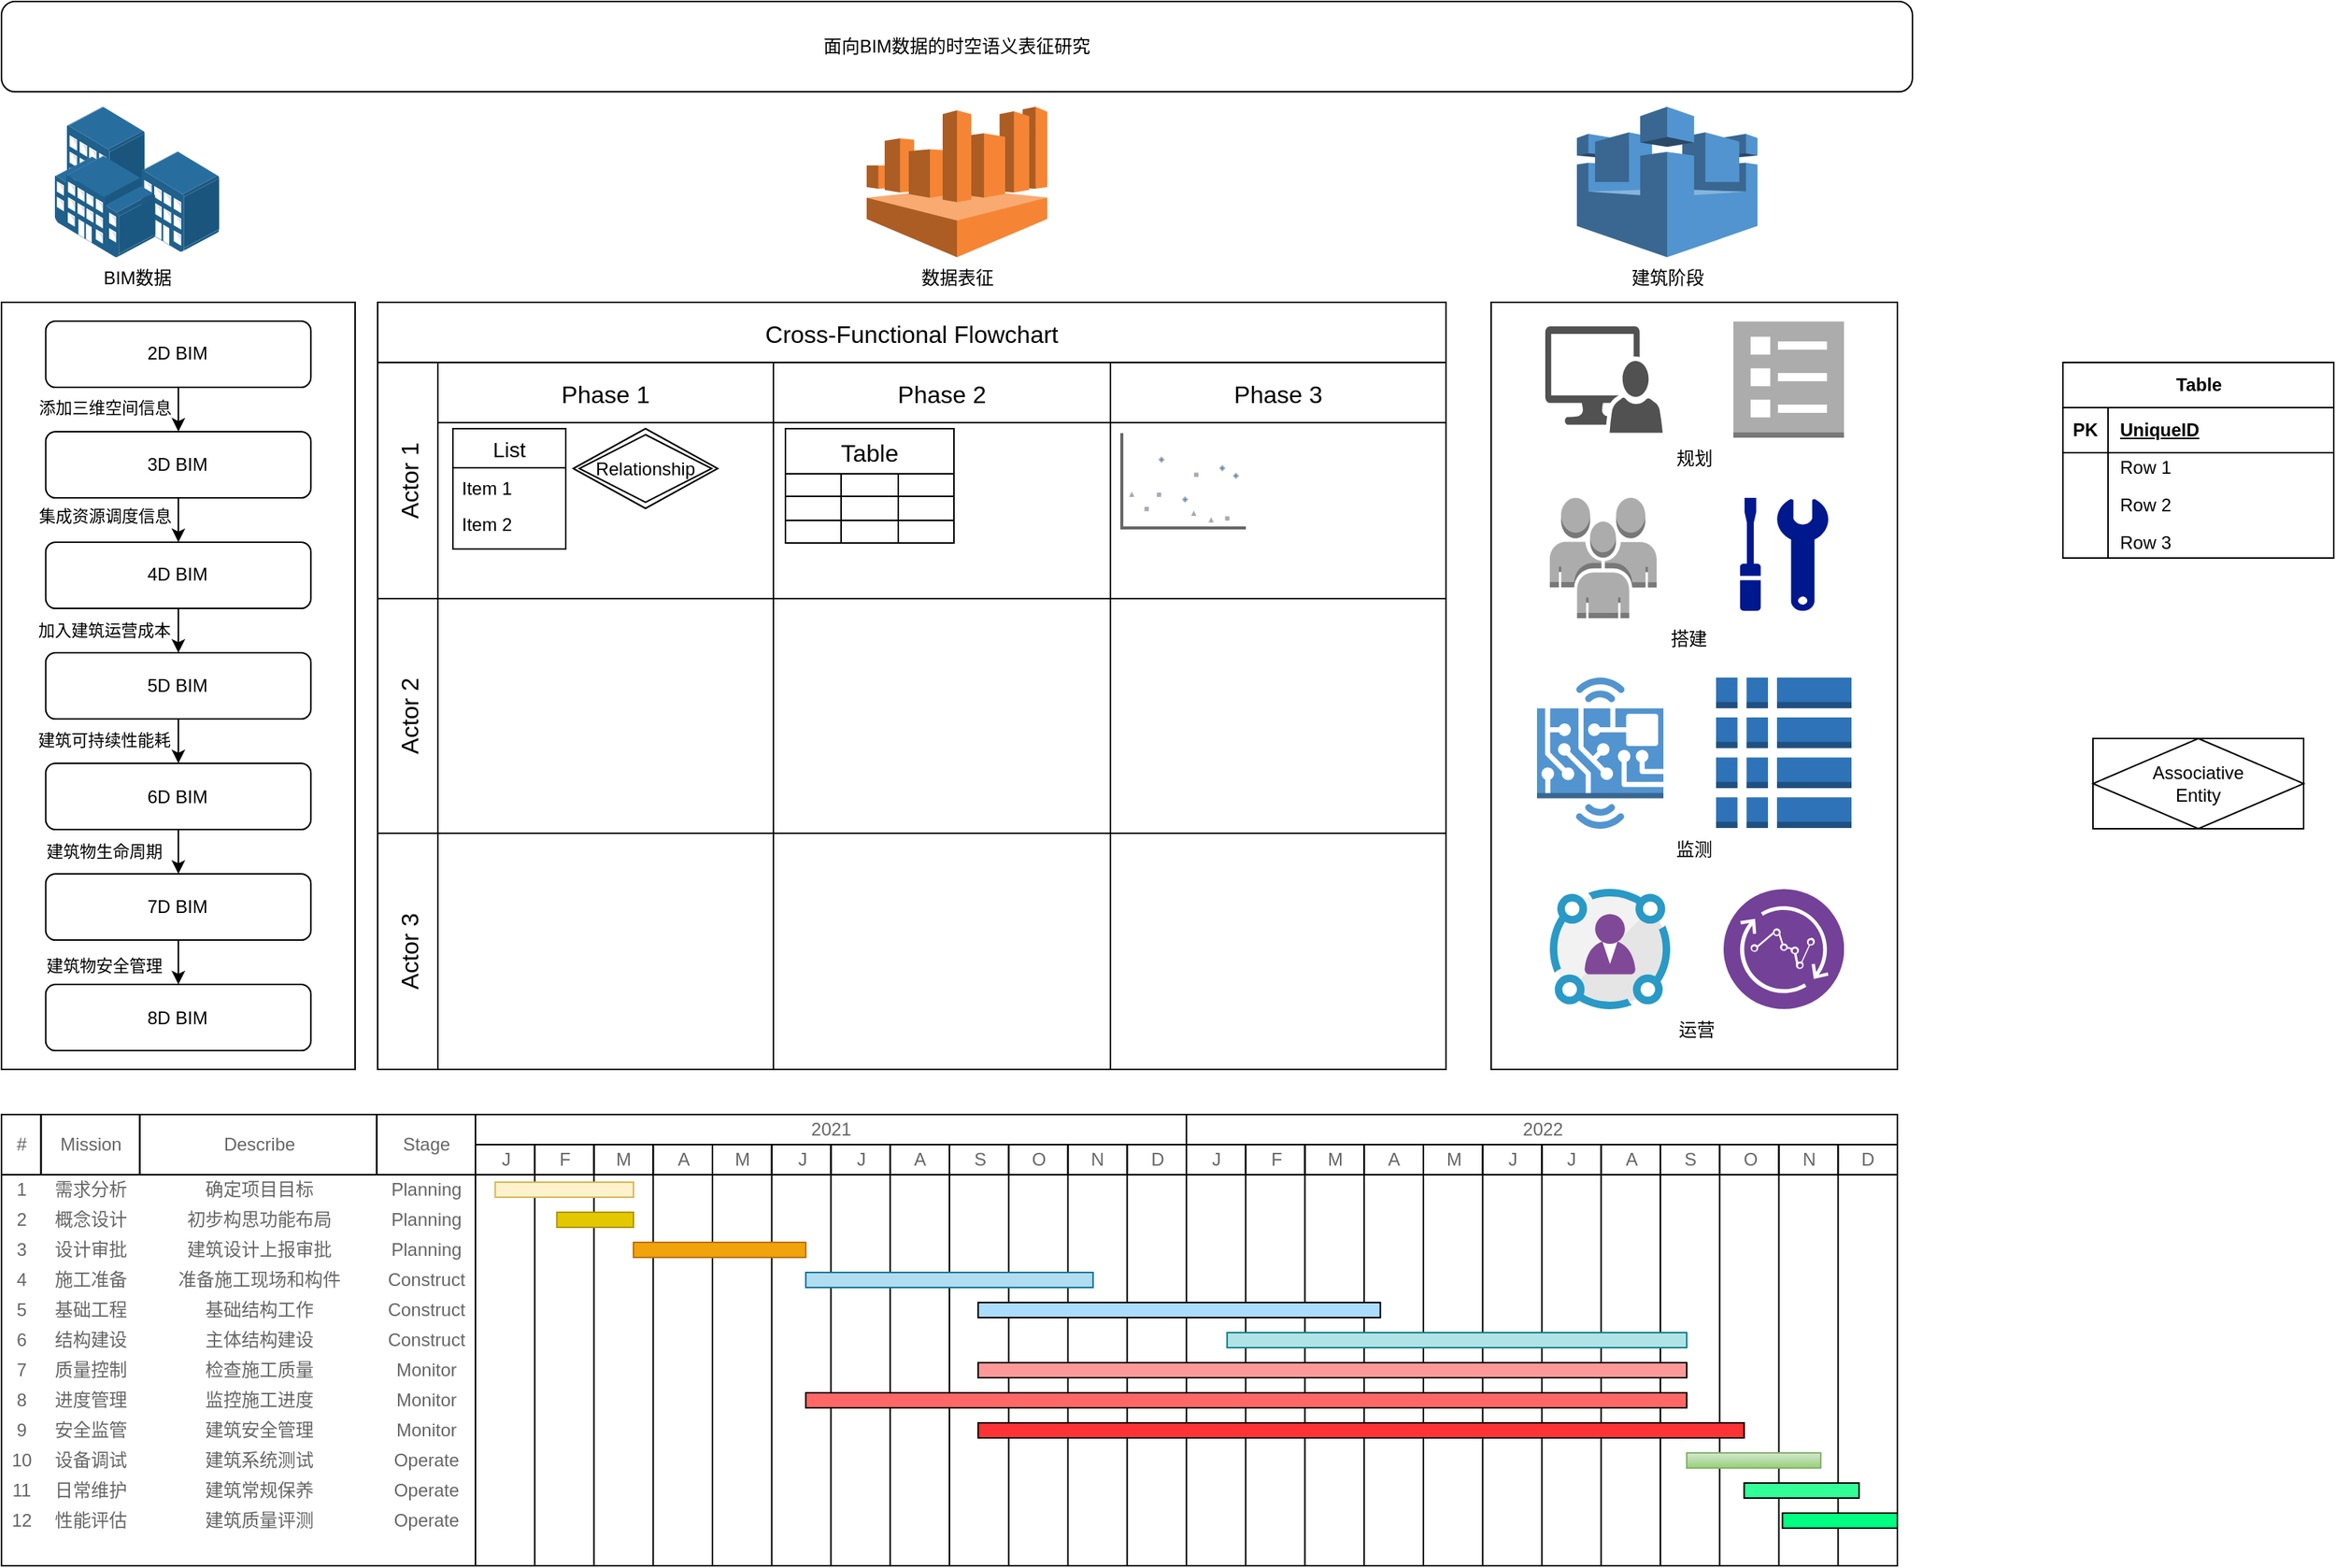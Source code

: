 <mxfile version="24.9.2">
  <diagram name="第 1 页" id="ZfpuJcAWG4KoZAY-R3oi">
    <mxGraphModel dx="1698" dy="1146" grid="1" gridSize="10" guides="1" tooltips="1" connect="1" arrows="1" fold="1" page="1" pageScale="1" pageWidth="827" pageHeight="1169" math="0" shadow="0">
      <root>
        <mxCell id="0" />
        <mxCell id="1" parent="0" />
        <mxCell id="s33GEvEaxMYmXVZrxAXG-2" value="面向BIM数据的时空语义表征研究" style="rounded=1;whiteSpace=wrap;html=1;" parent="1" vertex="1">
          <mxGeometry x="90" y="10" width="1270" height="60" as="geometry" />
        </mxCell>
        <mxCell id="s33GEvEaxMYmXVZrxAXG-4" value="" style="rounded=0;whiteSpace=wrap;html=1;" parent="1" vertex="1">
          <mxGeometry x="1080" y="210" width="270" height="510" as="geometry" />
        </mxCell>
        <mxCell id="s33GEvEaxMYmXVZrxAXG-15" value="Associative&#xa;Entity" style="shape=associativeEntity;whiteSpace=wrap;html=1;align=center;" parent="1" vertex="1">
          <mxGeometry x="1480" y="500" width="140" height="60" as="geometry" />
        </mxCell>
        <mxCell id="s33GEvEaxMYmXVZrxAXG-17" value="Table" style="shape=table;startSize=30;container=1;collapsible=1;childLayout=tableLayout;fixedRows=1;rowLines=0;fontStyle=1;align=center;resizeLast=1;html=1;" parent="1" vertex="1">
          <mxGeometry x="1460" y="250" width="180" height="130" as="geometry" />
        </mxCell>
        <mxCell id="s33GEvEaxMYmXVZrxAXG-18" value="" style="shape=tableRow;horizontal=0;startSize=0;swimlaneHead=0;swimlaneBody=0;fillColor=none;collapsible=0;dropTarget=0;points=[[0,0.5],[1,0.5]];portConstraint=eastwest;top=0;left=0;right=0;bottom=1;" parent="s33GEvEaxMYmXVZrxAXG-17" vertex="1">
          <mxGeometry y="30" width="180" height="30" as="geometry" />
        </mxCell>
        <mxCell id="s33GEvEaxMYmXVZrxAXG-19" value="PK" style="shape=partialRectangle;connectable=0;fillColor=none;top=0;left=0;bottom=0;right=0;fontStyle=1;overflow=hidden;whiteSpace=wrap;html=1;" parent="s33GEvEaxMYmXVZrxAXG-18" vertex="1">
          <mxGeometry width="30" height="30" as="geometry">
            <mxRectangle width="30" height="30" as="alternateBounds" />
          </mxGeometry>
        </mxCell>
        <mxCell id="s33GEvEaxMYmXVZrxAXG-20" value="UniqueID" style="shape=partialRectangle;connectable=0;fillColor=none;top=0;left=0;bottom=0;right=0;align=left;spacingLeft=6;fontStyle=5;overflow=hidden;whiteSpace=wrap;html=1;" parent="s33GEvEaxMYmXVZrxAXG-18" vertex="1">
          <mxGeometry x="30" width="150" height="30" as="geometry">
            <mxRectangle width="150" height="30" as="alternateBounds" />
          </mxGeometry>
        </mxCell>
        <mxCell id="s33GEvEaxMYmXVZrxAXG-21" value="" style="shape=tableRow;horizontal=0;startSize=0;swimlaneHead=0;swimlaneBody=0;fillColor=none;collapsible=0;dropTarget=0;points=[[0,0.5],[1,0.5]];portConstraint=eastwest;top=0;left=0;right=0;bottom=0;" parent="s33GEvEaxMYmXVZrxAXG-17" vertex="1">
          <mxGeometry y="60" width="180" height="20" as="geometry" />
        </mxCell>
        <mxCell id="s33GEvEaxMYmXVZrxAXG-22" value="" style="shape=partialRectangle;connectable=0;fillColor=none;top=0;left=0;bottom=0;right=0;editable=1;overflow=hidden;whiteSpace=wrap;html=1;" parent="s33GEvEaxMYmXVZrxAXG-21" vertex="1">
          <mxGeometry width="30" height="20" as="geometry">
            <mxRectangle width="30" height="20" as="alternateBounds" />
          </mxGeometry>
        </mxCell>
        <mxCell id="s33GEvEaxMYmXVZrxAXG-23" value="Row 1" style="shape=partialRectangle;connectable=0;fillColor=none;top=0;left=0;bottom=0;right=0;align=left;spacingLeft=6;overflow=hidden;whiteSpace=wrap;html=1;" parent="s33GEvEaxMYmXVZrxAXG-21" vertex="1">
          <mxGeometry x="30" width="150" height="20" as="geometry">
            <mxRectangle width="150" height="20" as="alternateBounds" />
          </mxGeometry>
        </mxCell>
        <mxCell id="s33GEvEaxMYmXVZrxAXG-24" value="" style="shape=tableRow;horizontal=0;startSize=0;swimlaneHead=0;swimlaneBody=0;fillColor=none;collapsible=0;dropTarget=0;points=[[0,0.5],[1,0.5]];portConstraint=eastwest;top=0;left=0;right=0;bottom=0;" parent="s33GEvEaxMYmXVZrxAXG-17" vertex="1">
          <mxGeometry y="80" width="180" height="30" as="geometry" />
        </mxCell>
        <mxCell id="s33GEvEaxMYmXVZrxAXG-25" value="" style="shape=partialRectangle;connectable=0;fillColor=none;top=0;left=0;bottom=0;right=0;editable=1;overflow=hidden;whiteSpace=wrap;html=1;" parent="s33GEvEaxMYmXVZrxAXG-24" vertex="1">
          <mxGeometry width="30" height="30" as="geometry">
            <mxRectangle width="30" height="30" as="alternateBounds" />
          </mxGeometry>
        </mxCell>
        <mxCell id="s33GEvEaxMYmXVZrxAXG-26" value="Row 2" style="shape=partialRectangle;connectable=0;fillColor=none;top=0;left=0;bottom=0;right=0;align=left;spacingLeft=6;overflow=hidden;whiteSpace=wrap;html=1;" parent="s33GEvEaxMYmXVZrxAXG-24" vertex="1">
          <mxGeometry x="30" width="150" height="30" as="geometry">
            <mxRectangle width="150" height="30" as="alternateBounds" />
          </mxGeometry>
        </mxCell>
        <mxCell id="s33GEvEaxMYmXVZrxAXG-27" value="" style="shape=tableRow;horizontal=0;startSize=0;swimlaneHead=0;swimlaneBody=0;fillColor=none;collapsible=0;dropTarget=0;points=[[0,0.5],[1,0.5]];portConstraint=eastwest;top=0;left=0;right=0;bottom=0;" parent="s33GEvEaxMYmXVZrxAXG-17" vertex="1">
          <mxGeometry y="110" width="180" height="20" as="geometry" />
        </mxCell>
        <mxCell id="s33GEvEaxMYmXVZrxAXG-28" value="" style="shape=partialRectangle;connectable=0;fillColor=none;top=0;left=0;bottom=0;right=0;editable=1;overflow=hidden;whiteSpace=wrap;html=1;" parent="s33GEvEaxMYmXVZrxAXG-27" vertex="1">
          <mxGeometry width="30" height="20" as="geometry">
            <mxRectangle width="30" height="20" as="alternateBounds" />
          </mxGeometry>
        </mxCell>
        <mxCell id="s33GEvEaxMYmXVZrxAXG-29" value="Row 3" style="shape=partialRectangle;connectable=0;fillColor=none;top=0;left=0;bottom=0;right=0;align=left;spacingLeft=6;overflow=hidden;whiteSpace=wrap;html=1;" parent="s33GEvEaxMYmXVZrxAXG-27" vertex="1">
          <mxGeometry x="30" width="150" height="20" as="geometry">
            <mxRectangle width="150" height="20" as="alternateBounds" />
          </mxGeometry>
        </mxCell>
        <mxCell id="s33GEvEaxMYmXVZrxAXG-81" value="BIM数据" style="image;points=[];html=1;align=center;shadow=0;dashed=0;image=img/lib/allied_telesis/buildings/Building_Cluster.svg;" parent="1" vertex="1">
          <mxGeometry x="120" y="80" width="120" height="100" as="geometry" />
        </mxCell>
        <mxCell id="s33GEvEaxMYmXVZrxAXG-82" value="数据表征" style="outlineConnect=0;dashed=0;verticalLabelPosition=bottom;verticalAlign=top;align=center;html=1;shape=mxgraph.aws3.athena;fillColor=#F58534;gradientColor=none;" parent="1" vertex="1">
          <mxGeometry x="665" y="80" width="120" height="100" as="geometry" />
        </mxCell>
        <mxCell id="s33GEvEaxMYmXVZrxAXG-83" value="建筑阶段" style="outlineConnect=0;dashed=0;verticalLabelPosition=bottom;verticalAlign=top;align=center;html=1;shape=mxgraph.aws3.aws_iot;fillColor=#5294CF;gradientColor=none;" parent="1" vertex="1">
          <mxGeometry x="1137" y="80" width="120" height="100" as="geometry" />
        </mxCell>
        <mxCell id="8xvinI1Koq5GKLLgfp_T-19" value="Cross-Functional Flowchart" style="shape=table;childLayout=tableLayout;startSize=40;collapsible=0;recursiveResize=0;expand=0;fontSize=16;" vertex="1" parent="1">
          <mxGeometry x="340" y="210" width="710" height="510" as="geometry" />
        </mxCell>
        <mxCell id="8xvinI1Koq5GKLLgfp_T-20" value="Actor 1" style="shape=tableRow;horizontal=0;swimlaneHead=0;swimlaneBody=0;top=0;left=0;strokeColor=inherit;bottom=0;right=0;dropTarget=0;fontStyle=0;fillColor=none;points=[[0,0.5],[1,0.5]];portConstraint=eastwest;startSize=40;collapsible=0;recursiveResize=0;expand=0;fontSize=16;" vertex="1" parent="8xvinI1Koq5GKLLgfp_T-19">
          <mxGeometry y="40" width="710" height="157" as="geometry" />
        </mxCell>
        <mxCell id="8xvinI1Koq5GKLLgfp_T-21" value="Phase 1" style="swimlane;swimlaneHead=0;swimlaneBody=0;fontStyle=0;strokeColor=inherit;connectable=0;fillColor=none;startSize=40;collapsible=0;recursiveResize=0;expand=0;fontSize=16;" vertex="1" parent="8xvinI1Koq5GKLLgfp_T-20">
          <mxGeometry x="40" width="223" height="157" as="geometry">
            <mxRectangle width="223" height="157" as="alternateBounds" />
          </mxGeometry>
        </mxCell>
        <mxCell id="s33GEvEaxMYmXVZrxAXG-30" value="List" style="swimlane;fontStyle=0;childLayout=stackLayout;horizontal=1;startSize=26;horizontalStack=0;resizeParent=1;resizeParentMax=0;resizeLast=0;collapsible=1;marginBottom=0;align=center;fontSize=14;" parent="8xvinI1Koq5GKLLgfp_T-21" vertex="1">
          <mxGeometry x="10" y="44" width="75" height="80" as="geometry">
            <mxRectangle x="5" y="54.5" width="60" height="30" as="alternateBounds" />
          </mxGeometry>
        </mxCell>
        <mxCell id="s33GEvEaxMYmXVZrxAXG-31" value="Item 1" style="text;strokeColor=none;fillColor=none;spacingLeft=4;spacingRight=4;overflow=hidden;rotatable=0;points=[[0,0.5],[1,0.5]];portConstraint=eastwest;fontSize=12;whiteSpace=wrap;html=1;" parent="s33GEvEaxMYmXVZrxAXG-30" vertex="1">
          <mxGeometry y="26" width="75" height="24" as="geometry" />
        </mxCell>
        <mxCell id="s33GEvEaxMYmXVZrxAXG-32" value="Item 2" style="text;strokeColor=none;fillColor=none;spacingLeft=4;spacingRight=4;overflow=hidden;rotatable=0;points=[[0,0.5],[1,0.5]];portConstraint=eastwest;fontSize=12;whiteSpace=wrap;html=1;" parent="s33GEvEaxMYmXVZrxAXG-30" vertex="1">
          <mxGeometry y="50" width="75" height="30" as="geometry" />
        </mxCell>
        <mxCell id="s33GEvEaxMYmXVZrxAXG-16" value="Relationship" style="shape=rhombus;double=1;perimeter=rhombusPerimeter;whiteSpace=wrap;html=1;align=center;" parent="8xvinI1Koq5GKLLgfp_T-21" vertex="1">
          <mxGeometry x="90" y="44" width="96" height="53" as="geometry" />
        </mxCell>
        <mxCell id="8xvinI1Koq5GKLLgfp_T-22" value="Phase 2" style="swimlane;swimlaneHead=0;swimlaneBody=0;fontStyle=0;strokeColor=inherit;connectable=0;fillColor=none;startSize=40;collapsible=0;recursiveResize=0;expand=0;fontSize=16;" vertex="1" parent="8xvinI1Koq5GKLLgfp_T-20">
          <mxGeometry x="263" width="224" height="157" as="geometry">
            <mxRectangle width="224" height="157" as="alternateBounds" />
          </mxGeometry>
        </mxCell>
        <mxCell id="s33GEvEaxMYmXVZrxAXG-85" value="Table" style="shape=table;startSize=30;container=1;collapsible=0;childLayout=tableLayout;strokeColor=default;fontSize=16;" parent="8xvinI1Koq5GKLLgfp_T-22" vertex="1">
          <mxGeometry x="8" y="44" width="112" height="76" as="geometry" />
        </mxCell>
        <mxCell id="s33GEvEaxMYmXVZrxAXG-86" value="" style="shape=tableRow;horizontal=0;startSize=0;swimlaneHead=0;swimlaneBody=0;strokeColor=inherit;top=0;left=0;bottom=0;right=0;collapsible=0;dropTarget=0;fillColor=none;points=[[0,0.5],[1,0.5]];portConstraint=eastwest;fontSize=16;" parent="s33GEvEaxMYmXVZrxAXG-85" vertex="1">
          <mxGeometry y="30" width="112" height="15" as="geometry" />
        </mxCell>
        <mxCell id="s33GEvEaxMYmXVZrxAXG-87" value="" style="shape=partialRectangle;html=1;whiteSpace=wrap;connectable=0;strokeColor=inherit;overflow=hidden;fillColor=none;top=0;left=0;bottom=0;right=0;pointerEvents=1;fontSize=16;" parent="s33GEvEaxMYmXVZrxAXG-86" vertex="1">
          <mxGeometry width="37" height="15" as="geometry">
            <mxRectangle width="37" height="15" as="alternateBounds" />
          </mxGeometry>
        </mxCell>
        <mxCell id="s33GEvEaxMYmXVZrxAXG-88" value="" style="shape=partialRectangle;html=1;whiteSpace=wrap;connectable=0;strokeColor=inherit;overflow=hidden;fillColor=none;top=0;left=0;bottom=0;right=0;pointerEvents=1;fontSize=16;" parent="s33GEvEaxMYmXVZrxAXG-86" vertex="1">
          <mxGeometry x="37" width="38" height="15" as="geometry">
            <mxRectangle width="38" height="15" as="alternateBounds" />
          </mxGeometry>
        </mxCell>
        <mxCell id="s33GEvEaxMYmXVZrxAXG-89" value="" style="shape=partialRectangle;html=1;whiteSpace=wrap;connectable=0;strokeColor=inherit;overflow=hidden;fillColor=none;top=0;left=0;bottom=0;right=0;pointerEvents=1;fontSize=16;" parent="s33GEvEaxMYmXVZrxAXG-86" vertex="1">
          <mxGeometry x="75" width="37" height="15" as="geometry">
            <mxRectangle width="37" height="15" as="alternateBounds" />
          </mxGeometry>
        </mxCell>
        <mxCell id="s33GEvEaxMYmXVZrxAXG-90" value="" style="shape=tableRow;horizontal=0;startSize=0;swimlaneHead=0;swimlaneBody=0;strokeColor=inherit;top=0;left=0;bottom=0;right=0;collapsible=0;dropTarget=0;fillColor=none;points=[[0,0.5],[1,0.5]];portConstraint=eastwest;fontSize=16;" parent="s33GEvEaxMYmXVZrxAXG-85" vertex="1">
          <mxGeometry y="45" width="112" height="16" as="geometry" />
        </mxCell>
        <mxCell id="s33GEvEaxMYmXVZrxAXG-91" value="" style="shape=partialRectangle;html=1;whiteSpace=wrap;connectable=0;strokeColor=inherit;overflow=hidden;fillColor=none;top=0;left=0;bottom=0;right=0;pointerEvents=1;fontSize=16;" parent="s33GEvEaxMYmXVZrxAXG-90" vertex="1">
          <mxGeometry width="37" height="16" as="geometry">
            <mxRectangle width="37" height="16" as="alternateBounds" />
          </mxGeometry>
        </mxCell>
        <mxCell id="s33GEvEaxMYmXVZrxAXG-92" value="" style="shape=partialRectangle;html=1;whiteSpace=wrap;connectable=0;strokeColor=inherit;overflow=hidden;fillColor=none;top=0;left=0;bottom=0;right=0;pointerEvents=1;fontSize=16;" parent="s33GEvEaxMYmXVZrxAXG-90" vertex="1">
          <mxGeometry x="37" width="38" height="16" as="geometry">
            <mxRectangle width="38" height="16" as="alternateBounds" />
          </mxGeometry>
        </mxCell>
        <mxCell id="s33GEvEaxMYmXVZrxAXG-93" value="" style="shape=partialRectangle;html=1;whiteSpace=wrap;connectable=0;strokeColor=inherit;overflow=hidden;fillColor=none;top=0;left=0;bottom=0;right=0;pointerEvents=1;fontSize=16;" parent="s33GEvEaxMYmXVZrxAXG-90" vertex="1">
          <mxGeometry x="75" width="37" height="16" as="geometry">
            <mxRectangle width="37" height="16" as="alternateBounds" />
          </mxGeometry>
        </mxCell>
        <mxCell id="s33GEvEaxMYmXVZrxAXG-94" value="" style="shape=tableRow;horizontal=0;startSize=0;swimlaneHead=0;swimlaneBody=0;strokeColor=inherit;top=0;left=0;bottom=0;right=0;collapsible=0;dropTarget=0;fillColor=none;points=[[0,0.5],[1,0.5]];portConstraint=eastwest;fontSize=16;" parent="s33GEvEaxMYmXVZrxAXG-85" vertex="1">
          <mxGeometry y="61" width="112" height="15" as="geometry" />
        </mxCell>
        <mxCell id="s33GEvEaxMYmXVZrxAXG-95" value="" style="shape=partialRectangle;html=1;whiteSpace=wrap;connectable=0;strokeColor=inherit;overflow=hidden;fillColor=none;top=0;left=0;bottom=0;right=0;pointerEvents=1;fontSize=16;" parent="s33GEvEaxMYmXVZrxAXG-94" vertex="1">
          <mxGeometry width="37" height="15" as="geometry">
            <mxRectangle width="37" height="15" as="alternateBounds" />
          </mxGeometry>
        </mxCell>
        <mxCell id="s33GEvEaxMYmXVZrxAXG-96" value="" style="shape=partialRectangle;html=1;whiteSpace=wrap;connectable=0;strokeColor=inherit;overflow=hidden;fillColor=none;top=0;left=0;bottom=0;right=0;pointerEvents=1;fontSize=16;" parent="s33GEvEaxMYmXVZrxAXG-94" vertex="1">
          <mxGeometry x="37" width="38" height="15" as="geometry">
            <mxRectangle width="38" height="15" as="alternateBounds" />
          </mxGeometry>
        </mxCell>
        <mxCell id="s33GEvEaxMYmXVZrxAXG-97" value="" style="shape=partialRectangle;html=1;whiteSpace=wrap;connectable=0;strokeColor=inherit;overflow=hidden;fillColor=none;top=0;left=0;bottom=0;right=0;pointerEvents=1;fontSize=16;" parent="s33GEvEaxMYmXVZrxAXG-94" vertex="1">
          <mxGeometry x="75" width="37" height="15" as="geometry">
            <mxRectangle width="37" height="15" as="alternateBounds" />
          </mxGeometry>
        </mxCell>
        <mxCell id="8xvinI1Koq5GKLLgfp_T-23" value="Phase 3" style="swimlane;swimlaneHead=0;swimlaneBody=0;fontStyle=0;strokeColor=inherit;connectable=0;fillColor=none;startSize=40;collapsible=0;recursiveResize=0;expand=0;fontSize=16;" vertex="1" parent="8xvinI1Koq5GKLLgfp_T-20">
          <mxGeometry x="487" width="223" height="157" as="geometry">
            <mxRectangle width="223" height="157" as="alternateBounds" />
          </mxGeometry>
        </mxCell>
        <mxCell id="s33GEvEaxMYmXVZrxAXG-34" value="" style="verticalLabelPosition=bottom;shadow=0;dashed=0;align=center;html=1;verticalAlign=top;strokeWidth=1;shape=mxgraph.mockup.graphics.plotChart;strokeColor=none;strokeColor2=#aaaaaa;strokeColor3=#666666;fillColor2=#99aaff,#0022ff,#008cff;" parent="8xvinI1Koq5GKLLgfp_T-23" vertex="1">
          <mxGeometry x="7.56" y="47" width="82.44" height="63" as="geometry" />
        </mxCell>
        <mxCell id="8xvinI1Koq5GKLLgfp_T-24" value="Actor 2" style="shape=tableRow;horizontal=0;swimlaneHead=0;swimlaneBody=0;top=0;left=0;strokeColor=inherit;bottom=0;right=0;dropTarget=0;fontStyle=0;fillColor=none;points=[[0,0.5],[1,0.5]];portConstraint=eastwest;startSize=40;collapsible=0;recursiveResize=0;expand=0;fontSize=16;" vertex="1" parent="8xvinI1Koq5GKLLgfp_T-19">
          <mxGeometry y="197" width="710" height="156" as="geometry" />
        </mxCell>
        <mxCell id="8xvinI1Koq5GKLLgfp_T-25" value="" style="swimlane;swimlaneHead=0;swimlaneBody=0;fontStyle=0;connectable=0;strokeColor=inherit;fillColor=none;startSize=0;collapsible=0;recursiveResize=0;expand=0;fontSize=16;" vertex="1" parent="8xvinI1Koq5GKLLgfp_T-24">
          <mxGeometry x="40" width="223" height="156" as="geometry">
            <mxRectangle width="223" height="156" as="alternateBounds" />
          </mxGeometry>
        </mxCell>
        <mxCell id="8xvinI1Koq5GKLLgfp_T-26" value="" style="swimlane;swimlaneHead=0;swimlaneBody=0;fontStyle=0;connectable=0;strokeColor=inherit;fillColor=none;startSize=0;collapsible=0;recursiveResize=0;expand=0;fontSize=16;" vertex="1" parent="8xvinI1Koq5GKLLgfp_T-24">
          <mxGeometry x="263" width="224" height="156" as="geometry">
            <mxRectangle width="224" height="156" as="alternateBounds" />
          </mxGeometry>
        </mxCell>
        <mxCell id="8xvinI1Koq5GKLLgfp_T-27" value="" style="swimlane;swimlaneHead=0;swimlaneBody=0;fontStyle=0;connectable=0;strokeColor=inherit;fillColor=none;startSize=0;collapsible=0;recursiveResize=0;expand=0;fontSize=16;" vertex="1" parent="8xvinI1Koq5GKLLgfp_T-24">
          <mxGeometry x="487" width="223" height="156" as="geometry">
            <mxRectangle width="223" height="156" as="alternateBounds" />
          </mxGeometry>
        </mxCell>
        <mxCell id="8xvinI1Koq5GKLLgfp_T-28" value="Actor 3" style="shape=tableRow;horizontal=0;swimlaneHead=0;swimlaneBody=0;top=0;left=0;strokeColor=inherit;bottom=0;right=0;dropTarget=0;fontStyle=0;fillColor=none;points=[[0,0.5],[1,0.5]];portConstraint=eastwest;startSize=40;collapsible=0;recursiveResize=0;expand=0;fontSize=16;" vertex="1" parent="8xvinI1Koq5GKLLgfp_T-19">
          <mxGeometry y="353" width="710" height="157" as="geometry" />
        </mxCell>
        <mxCell id="8xvinI1Koq5GKLLgfp_T-29" value="" style="swimlane;swimlaneHead=0;swimlaneBody=0;fontStyle=0;connectable=0;strokeColor=inherit;fillColor=none;startSize=0;collapsible=0;recursiveResize=0;expand=0;fontSize=16;" vertex="1" parent="8xvinI1Koq5GKLLgfp_T-28">
          <mxGeometry x="40" width="223" height="157" as="geometry">
            <mxRectangle width="223" height="157" as="alternateBounds" />
          </mxGeometry>
        </mxCell>
        <mxCell id="8xvinI1Koq5GKLLgfp_T-30" value="" style="swimlane;swimlaneHead=0;swimlaneBody=0;fontStyle=0;connectable=0;strokeColor=inherit;fillColor=none;startSize=0;collapsible=0;recursiveResize=0;expand=0;fontSize=16;" vertex="1" parent="8xvinI1Koq5GKLLgfp_T-28">
          <mxGeometry x="263" width="224" height="157" as="geometry">
            <mxRectangle width="224" height="157" as="alternateBounds" />
          </mxGeometry>
        </mxCell>
        <mxCell id="8xvinI1Koq5GKLLgfp_T-31" value="" style="swimlane;swimlaneHead=0;swimlaneBody=0;fontStyle=0;connectable=0;strokeColor=inherit;fillColor=none;startSize=0;collapsible=0;recursiveResize=0;expand=0;fontSize=16;" vertex="1" parent="8xvinI1Koq5GKLLgfp_T-28">
          <mxGeometry x="487" width="223" height="157" as="geometry">
            <mxRectangle width="223" height="157" as="alternateBounds" />
          </mxGeometry>
        </mxCell>
        <mxCell id="8xvinI1Koq5GKLLgfp_T-131" value="" style="group" vertex="1" connectable="0" parent="1">
          <mxGeometry x="90" y="750" width="1260" height="300" as="geometry" />
        </mxCell>
        <mxCell id="s33GEvEaxMYmXVZrxAXG-35" value="" style="strokeWidth=1;shadow=0;dashed=0;align=center;html=1;shape=mxgraph.mockup.graphics.rrect;rSize=0;strokeColor=default;container=0;" parent="8xvinI1Koq5GKLLgfp_T-131" vertex="1">
          <mxGeometry width="787.492" height="300" as="geometry" />
        </mxCell>
        <mxCell id="8xvinI1Koq5GKLLgfp_T-130" value="" style="group;strokeColor=default;" vertex="1" connectable="0" parent="8xvinI1Koq5GKLLgfp_T-131">
          <mxGeometry x="787.492" width="472.495" height="300" as="geometry" />
        </mxCell>
        <mxCell id="8xvinI1Koq5GKLLgfp_T-96" value="2022" style="strokeColor=default;fillColor=inherit;gradientColor=inherit;strokeWidth=1;shadow=0;dashed=0;align=center;html=1;shape=mxgraph.mockup.graphics.rrect;rSize=0;fontColor=#666666;" vertex="1" parent="8xvinI1Koq5GKLLgfp_T-130">
          <mxGeometry width="472.495" height="20" as="geometry" />
        </mxCell>
        <mxCell id="8xvinI1Koq5GKLLgfp_T-98" value="J" style="strokeColor=default;fillColor=inherit;gradientColor=inherit;strokeWidth=1;shadow=0;dashed=0;align=center;html=1;shape=mxgraph.mockup.graphics.rrect;rSize=0;;fontColor=#666666;" vertex="1" parent="8xvinI1Koq5GKLLgfp_T-130">
          <mxGeometry y="20" width="39.375" height="20" as="geometry" />
        </mxCell>
        <mxCell id="8xvinI1Koq5GKLLgfp_T-99" value="F" style="strokeColor=default;fillColor=inherit;gradientColor=inherit;strokeWidth=1;shadow=0;dashed=0;align=center;html=1;shape=mxgraph.mockup.graphics.rrect;rSize=0;fontColor=#666666;" vertex="1" parent="8xvinI1Koq5GKLLgfp_T-130">
          <mxGeometry x="39.375" y="20" width="39.375" height="20" as="geometry" />
        </mxCell>
        <mxCell id="8xvinI1Koq5GKLLgfp_T-100" value="M" style="strokeColor=default;fillColor=inherit;gradientColor=inherit;strokeWidth=1;shadow=0;dashed=0;align=center;html=1;shape=mxgraph.mockup.graphics.rrect;rSize=0;fontColor=#666666;" vertex="1" parent="8xvinI1Koq5GKLLgfp_T-130">
          <mxGeometry x="78.749" y="20" width="39.375" height="20" as="geometry" />
        </mxCell>
        <mxCell id="8xvinI1Koq5GKLLgfp_T-101" value="A" style="strokeColor=default;fillColor=inherit;gradientColor=inherit;strokeWidth=1;shadow=0;dashed=0;align=center;html=1;shape=mxgraph.mockup.graphics.rrect;rSize=0;fontColor=#666666;" vertex="1" parent="8xvinI1Koq5GKLLgfp_T-130">
          <mxGeometry x="118.124" y="20" width="39.375" height="20" as="geometry" />
        </mxCell>
        <mxCell id="8xvinI1Koq5GKLLgfp_T-102" value="M" style="strokeColor=default;fillColor=inherit;gradientColor=inherit;strokeWidth=1;shadow=0;dashed=0;align=center;html=1;shape=mxgraph.mockup.graphics.rrect;rSize=0;fontColor=#666666;" vertex="1" parent="8xvinI1Koq5GKLLgfp_T-130">
          <mxGeometry x="157.498" y="20" width="39.375" height="20" as="geometry" />
        </mxCell>
        <mxCell id="8xvinI1Koq5GKLLgfp_T-103" value="J" style="strokeColor=default;fillColor=inherit;gradientColor=inherit;strokeWidth=1;shadow=0;dashed=0;align=center;html=1;shape=mxgraph.mockup.graphics.rrect;rSize=0;fontColor=#666666;" vertex="1" parent="8xvinI1Koq5GKLLgfp_T-130">
          <mxGeometry x="196.873" y="20" width="39.375" height="20" as="geometry" />
        </mxCell>
        <mxCell id="8xvinI1Koq5GKLLgfp_T-104" value="J" style="strokeColor=default;fillColor=inherit;gradientColor=inherit;strokeWidth=1;shadow=0;dashed=0;align=center;html=1;shape=mxgraph.mockup.graphics.rrect;rSize=0;fontColor=#666666;" vertex="1" parent="8xvinI1Koq5GKLLgfp_T-130">
          <mxGeometry x="236.248" y="20" width="39.375" height="20" as="geometry" />
        </mxCell>
        <mxCell id="8xvinI1Koq5GKLLgfp_T-105" value="A" style="strokeColor=default;fillColor=inherit;gradientColor=inherit;strokeWidth=1;shadow=0;dashed=0;align=center;html=1;shape=mxgraph.mockup.graphics.rrect;rSize=0;fontColor=#666666;" vertex="1" parent="8xvinI1Koq5GKLLgfp_T-130">
          <mxGeometry x="275.622" y="20" width="39.375" height="20" as="geometry" />
        </mxCell>
        <mxCell id="8xvinI1Koq5GKLLgfp_T-106" value="S" style="strokeColor=default;fillColor=inherit;gradientColor=inherit;strokeWidth=1;shadow=0;dashed=0;align=center;html=1;shape=mxgraph.mockup.graphics.rrect;rSize=0;fontColor=#666666;" vertex="1" parent="8xvinI1Koq5GKLLgfp_T-130">
          <mxGeometry x="314.997" y="20" width="39.375" height="20" as="geometry" />
        </mxCell>
        <mxCell id="8xvinI1Koq5GKLLgfp_T-107" value="O" style="strokeColor=default;fillColor=inherit;gradientColor=inherit;strokeWidth=1;shadow=0;dashed=0;align=center;html=1;shape=mxgraph.mockup.graphics.rrect;rSize=0;fontColor=#666666;" vertex="1" parent="8xvinI1Koq5GKLLgfp_T-130">
          <mxGeometry x="354.371" y="20" width="39.375" height="20" as="geometry" />
        </mxCell>
        <mxCell id="8xvinI1Koq5GKLLgfp_T-108" value="N" style="strokeColor=default;fillColor=inherit;gradientColor=inherit;strokeWidth=1;shadow=0;dashed=0;align=center;html=1;shape=mxgraph.mockup.graphics.rrect;rSize=0;fontColor=#666666;" vertex="1" parent="8xvinI1Koq5GKLLgfp_T-130">
          <mxGeometry x="393.746" y="20" width="39.375" height="20" as="geometry" />
        </mxCell>
        <mxCell id="8xvinI1Koq5GKLLgfp_T-109" value="D" style="strokeColor=default;fillColor=inherit;gradientColor=inherit;strokeWidth=1;shadow=0;dashed=0;align=center;html=1;shape=mxgraph.mockup.graphics.rrect;rSize=0;fontColor=#666666;" vertex="1" parent="8xvinI1Koq5GKLLgfp_T-130">
          <mxGeometry x="433.121" y="20" width="39.375" height="20" as="geometry" />
        </mxCell>
        <mxCell id="8xvinI1Koq5GKLLgfp_T-110" value="" style="strokeColor=default;fillColor=inherit;gradientColor=inherit;strokeWidth=1;shadow=0;dashed=0;align=center;html=1;shape=mxgraph.mockup.graphics.rrect;rSize=0;fontColor=#666666;" vertex="1" parent="8xvinI1Koq5GKLLgfp_T-130">
          <mxGeometry y="40" width="39.375" height="260" as="geometry" />
        </mxCell>
        <mxCell id="8xvinI1Koq5GKLLgfp_T-111" value="" style="strokeColor=default;fillColor=inherit;gradientColor=inherit;strokeWidth=1;shadow=0;dashed=0;align=center;html=1;shape=mxgraph.mockup.graphics.rrect;rSize=0;fontColor=#666666;" vertex="1" parent="8xvinI1Koq5GKLLgfp_T-130">
          <mxGeometry x="78.749" y="40" width="39.375" height="260" as="geometry" />
        </mxCell>
        <mxCell id="8xvinI1Koq5GKLLgfp_T-112" value="" style="strokeColor=default;fillColor=inherit;gradientColor=inherit;strokeWidth=1;shadow=0;dashed=0;align=center;html=1;shape=mxgraph.mockup.graphics.rrect;rSize=0;fontColor=#666666;" vertex="1" parent="8xvinI1Koq5GKLLgfp_T-130">
          <mxGeometry x="157.498" y="40" width="39.375" height="260" as="geometry" />
        </mxCell>
        <mxCell id="8xvinI1Koq5GKLLgfp_T-113" value="" style="strokeColor=default;fillColor=inherit;gradientColor=inherit;strokeWidth=1;shadow=0;dashed=0;align=center;html=1;shape=mxgraph.mockup.graphics.rrect;rSize=0;fontColor=#666666;" vertex="1" parent="8xvinI1Koq5GKLLgfp_T-130">
          <mxGeometry x="236.248" y="40" width="39.375" height="260" as="geometry" />
        </mxCell>
        <mxCell id="8xvinI1Koq5GKLLgfp_T-114" value="" style="strokeColor=default;fillColor=inherit;gradientColor=inherit;strokeWidth=1;shadow=0;dashed=0;align=center;html=1;shape=mxgraph.mockup.graphics.rrect;rSize=0;fontColor=#666666;" vertex="1" parent="8xvinI1Koq5GKLLgfp_T-130">
          <mxGeometry x="314.997" y="40" width="39.375" height="260" as="geometry" />
        </mxCell>
        <mxCell id="8xvinI1Koq5GKLLgfp_T-115" value="" style="strokeColor=default;fillColor=inherit;gradientColor=inherit;strokeWidth=1;shadow=0;dashed=0;align=center;html=1;shape=mxgraph.mockup.graphics.rrect;rSize=0;fontColor=#666666;" vertex="1" parent="8xvinI1Koq5GKLLgfp_T-130">
          <mxGeometry x="393.746" y="40" width="39.375" height="260" as="geometry" />
        </mxCell>
        <mxCell id="s33GEvEaxMYmXVZrxAXG-36" value="#" style="strokeColor=default;fillColor=inherit;gradientColor=inherit;strokeWidth=1;shadow=0;dashed=0;align=center;html=1;shape=mxgraph.mockup.graphics.rrect;rSize=0;fontColor=#666666;" parent="8xvinI1Koq5GKLLgfp_T-131" vertex="1">
          <mxGeometry width="26.25" height="40" as="geometry" />
        </mxCell>
        <mxCell id="s33GEvEaxMYmXVZrxAXG-37" value="Mission" style="strokeColor=default;fillColor=inherit;gradientColor=inherit;strokeWidth=1;shadow=0;dashed=0;align=center;html=1;shape=mxgraph.mockup.graphics.rrect;rSize=0;fontColor=#666666;" parent="8xvinI1Koq5GKLLgfp_T-131" vertex="1">
          <mxGeometry x="26.25" width="65.624" height="40" as="geometry" />
        </mxCell>
        <mxCell id="s33GEvEaxMYmXVZrxAXG-38" value="Describe" style="strokeColor=default;fillColor=inherit;gradientColor=inherit;strokeWidth=1;shadow=0;dashed=0;align=center;html=1;shape=mxgraph.mockup.graphics.rrect;rSize=0;fontColor=#666666;" parent="8xvinI1Koq5GKLLgfp_T-131" vertex="1">
          <mxGeometry x="91.874" width="157.498" height="40" as="geometry" />
        </mxCell>
        <mxCell id="s33GEvEaxMYmXVZrxAXG-39" value="Stage" style="strokeColor=default;fillColor=inherit;gradientColor=inherit;strokeWidth=1;shadow=0;dashed=0;align=center;html=1;shape=mxgraph.mockup.graphics.rrect;rSize=0;fontColor=#666666;" parent="8xvinI1Koq5GKLLgfp_T-131" vertex="1">
          <mxGeometry x="249.372" width="65.624" height="40" as="geometry" />
        </mxCell>
        <mxCell id="s33GEvEaxMYmXVZrxAXG-40" value="2021" style="strokeColor=default;fillColor=inherit;gradientColor=inherit;strokeWidth=1;shadow=0;dashed=0;align=center;html=1;shape=mxgraph.mockup.graphics.rrect;rSize=0;fontColor=#666666;" parent="8xvinI1Koq5GKLLgfp_T-131" vertex="1">
          <mxGeometry x="314.997" width="472.495" height="20" as="geometry" />
        </mxCell>
        <mxCell id="s33GEvEaxMYmXVZrxAXG-42" value="J" style="strokeColor=default;fillColor=inherit;gradientColor=inherit;strokeWidth=1;shadow=0;dashed=0;align=center;html=1;shape=mxgraph.mockup.graphics.rrect;rSize=0;;fontColor=#666666;" parent="8xvinI1Koq5GKLLgfp_T-131" vertex="1">
          <mxGeometry x="314.997" y="20" width="39.375" height="20" as="geometry" />
        </mxCell>
        <mxCell id="s33GEvEaxMYmXVZrxAXG-43" value="F" style="strokeColor=default;fillColor=inherit;gradientColor=inherit;strokeWidth=1;shadow=0;dashed=0;align=center;html=1;shape=mxgraph.mockup.graphics.rrect;rSize=0;fontColor=#666666;" parent="8xvinI1Koq5GKLLgfp_T-131" vertex="1">
          <mxGeometry x="354.371" y="20" width="39.375" height="20" as="geometry" />
        </mxCell>
        <mxCell id="s33GEvEaxMYmXVZrxAXG-44" value="M" style="strokeColor=default;fillColor=inherit;gradientColor=inherit;strokeWidth=1;shadow=0;dashed=0;align=center;html=1;shape=mxgraph.mockup.graphics.rrect;rSize=0;fontColor=#666666;" parent="8xvinI1Koq5GKLLgfp_T-131" vertex="1">
          <mxGeometry x="393.746" y="20" width="39.375" height="20" as="geometry" />
        </mxCell>
        <mxCell id="s33GEvEaxMYmXVZrxAXG-45" value="A" style="strokeColor=default;fillColor=inherit;gradientColor=inherit;strokeWidth=1;shadow=0;dashed=0;align=center;html=1;shape=mxgraph.mockup.graphics.rrect;rSize=0;fontColor=#666666;" parent="8xvinI1Koq5GKLLgfp_T-131" vertex="1">
          <mxGeometry x="433.121" y="20" width="39.375" height="20" as="geometry" />
        </mxCell>
        <mxCell id="s33GEvEaxMYmXVZrxAXG-46" value="M" style="strokeColor=default;fillColor=inherit;gradientColor=inherit;strokeWidth=1;shadow=0;dashed=0;align=center;html=1;shape=mxgraph.mockup.graphics.rrect;rSize=0;fontColor=#666666;" parent="8xvinI1Koq5GKLLgfp_T-131" vertex="1">
          <mxGeometry x="472.495" y="20" width="39.375" height="20" as="geometry" />
        </mxCell>
        <mxCell id="s33GEvEaxMYmXVZrxAXG-47" value="J" style="strokeColor=default;fillColor=inherit;gradientColor=inherit;strokeWidth=1;shadow=0;dashed=0;align=center;html=1;shape=mxgraph.mockup.graphics.rrect;rSize=0;fontColor=#666666;" parent="8xvinI1Koq5GKLLgfp_T-131" vertex="1">
          <mxGeometry x="511.87" y="20" width="39.375" height="20" as="geometry" />
        </mxCell>
        <mxCell id="s33GEvEaxMYmXVZrxAXG-48" value="J" style="strokeColor=default;fillColor=inherit;gradientColor=inherit;strokeWidth=1;shadow=0;dashed=0;align=center;html=1;shape=mxgraph.mockup.graphics.rrect;rSize=0;fontColor=#666666;" parent="8xvinI1Koq5GKLLgfp_T-131" vertex="1">
          <mxGeometry x="551.244" y="20" width="39.375" height="20" as="geometry" />
        </mxCell>
        <mxCell id="s33GEvEaxMYmXVZrxAXG-49" value="A" style="strokeColor=default;fillColor=inherit;gradientColor=inherit;strokeWidth=1;shadow=0;dashed=0;align=center;html=1;shape=mxgraph.mockup.graphics.rrect;rSize=0;fontColor=#666666;" parent="8xvinI1Koq5GKLLgfp_T-131" vertex="1">
          <mxGeometry x="590.619" y="20" width="39.375" height="20" as="geometry" />
        </mxCell>
        <mxCell id="s33GEvEaxMYmXVZrxAXG-50" value="S" style="strokeColor=default;fillColor=inherit;gradientColor=inherit;strokeWidth=1;shadow=0;dashed=0;align=center;html=1;shape=mxgraph.mockup.graphics.rrect;rSize=0;fontColor=#666666;" parent="8xvinI1Koq5GKLLgfp_T-131" vertex="1">
          <mxGeometry x="629.994" y="20" width="39.375" height="20" as="geometry" />
        </mxCell>
        <mxCell id="s33GEvEaxMYmXVZrxAXG-51" value="O" style="strokeColor=default;fillColor=inherit;gradientColor=inherit;strokeWidth=1;shadow=0;dashed=0;align=center;html=1;shape=mxgraph.mockup.graphics.rrect;rSize=0;fontColor=#666666;" parent="8xvinI1Koq5GKLLgfp_T-131" vertex="1">
          <mxGeometry x="669.368" y="20" width="39.375" height="20" as="geometry" />
        </mxCell>
        <mxCell id="s33GEvEaxMYmXVZrxAXG-52" value="N" style="strokeColor=default;fillColor=inherit;gradientColor=inherit;strokeWidth=1;shadow=0;dashed=0;align=center;html=1;shape=mxgraph.mockup.graphics.rrect;rSize=0;fontColor=#666666;" parent="8xvinI1Koq5GKLLgfp_T-131" vertex="1">
          <mxGeometry x="708.743" y="20" width="39.375" height="20" as="geometry" />
        </mxCell>
        <mxCell id="s33GEvEaxMYmXVZrxAXG-53" value="D" style="strokeColor=default;fillColor=inherit;gradientColor=inherit;strokeWidth=1;shadow=0;dashed=0;align=center;html=1;shape=mxgraph.mockup.graphics.rrect;rSize=0;fontColor=#666666;" parent="8xvinI1Koq5GKLLgfp_T-131" vertex="1">
          <mxGeometry x="748.117" y="20" width="39.375" height="20" as="geometry" />
        </mxCell>
        <mxCell id="s33GEvEaxMYmXVZrxAXG-54" value="" style="strokeColor=default;fillColor=inherit;gradientColor=inherit;strokeWidth=1;shadow=0;dashed=0;align=center;html=1;shape=mxgraph.mockup.graphics.rrect;rSize=0;fontColor=#666666;" parent="8xvinI1Koq5GKLLgfp_T-131" vertex="1">
          <mxGeometry y="40" width="314.997" height="260" as="geometry" />
        </mxCell>
        <mxCell id="s33GEvEaxMYmXVZrxAXG-55" value="" style="strokeColor=default;fillColor=inherit;gradientColor=inherit;strokeWidth=1;shadow=0;dashed=0;align=center;html=1;shape=mxgraph.mockup.graphics.rrect;rSize=0;fontColor=#666666;" parent="8xvinI1Koq5GKLLgfp_T-131" vertex="1">
          <mxGeometry x="314.997" y="40" width="39.375" height="260" as="geometry" />
        </mxCell>
        <mxCell id="s33GEvEaxMYmXVZrxAXG-56" value="" style="strokeColor=default;fillColor=inherit;gradientColor=inherit;strokeWidth=1;shadow=0;dashed=0;align=center;html=1;shape=mxgraph.mockup.graphics.rrect;rSize=0;fontColor=#666666;" parent="8xvinI1Koq5GKLLgfp_T-131" vertex="1">
          <mxGeometry x="393.746" y="40" width="39.375" height="260" as="geometry" />
        </mxCell>
        <mxCell id="s33GEvEaxMYmXVZrxAXG-57" value="" style="strokeColor=default;fillColor=inherit;gradientColor=inherit;strokeWidth=1;shadow=0;dashed=0;align=center;html=1;shape=mxgraph.mockup.graphics.rrect;rSize=0;fontColor=#666666;" parent="8xvinI1Koq5GKLLgfp_T-131" vertex="1">
          <mxGeometry x="472.495" y="40" width="39.375" height="260" as="geometry" />
        </mxCell>
        <mxCell id="s33GEvEaxMYmXVZrxAXG-58" value="" style="strokeColor=default;fillColor=inherit;gradientColor=inherit;strokeWidth=1;shadow=0;dashed=0;align=center;html=1;shape=mxgraph.mockup.graphics.rrect;rSize=0;fontColor=#666666;" parent="8xvinI1Koq5GKLLgfp_T-131" vertex="1">
          <mxGeometry x="551.244" y="40" width="39.375" height="260" as="geometry" />
        </mxCell>
        <mxCell id="s33GEvEaxMYmXVZrxAXG-59" value="" style="strokeColor=default;fillColor=inherit;gradientColor=inherit;strokeWidth=1;shadow=0;dashed=0;align=center;html=1;shape=mxgraph.mockup.graphics.rrect;rSize=0;fontColor=#666666;" parent="8xvinI1Koq5GKLLgfp_T-131" vertex="1">
          <mxGeometry x="629.994" y="40" width="39.375" height="260" as="geometry" />
        </mxCell>
        <mxCell id="s33GEvEaxMYmXVZrxAXG-60" value="" style="strokeColor=default;fillColor=inherit;gradientColor=inherit;strokeWidth=1;shadow=0;dashed=0;align=center;html=1;shape=mxgraph.mockup.graphics.rrect;rSize=0;fontColor=#666666;" parent="8xvinI1Koq5GKLLgfp_T-131" vertex="1">
          <mxGeometry x="708.743" y="40" width="39.375" height="260" as="geometry" />
        </mxCell>
        <mxCell id="s33GEvEaxMYmXVZrxAXG-61" value="1" style="strokeWidth=1;shadow=0;dashed=0;align=center;html=1;shape=mxgraph.mockup.graphics.anchor;fontColor=#666666;strokeColor=default;" parent="8xvinI1Koq5GKLLgfp_T-131" vertex="1">
          <mxGeometry y="40" width="26.25" height="20" as="geometry" />
        </mxCell>
        <mxCell id="s33GEvEaxMYmXVZrxAXG-62" value="需求分析" style="strokeWidth=1;shadow=0;dashed=0;align=center;html=1;shape=mxgraph.mockup.graphics.anchor;fontColor=#666666;strokeColor=default;" parent="8xvinI1Koq5GKLLgfp_T-131" vertex="1">
          <mxGeometry x="32.812" y="40" width="52.499" height="20" as="geometry" />
        </mxCell>
        <mxCell id="s33GEvEaxMYmXVZrxAXG-63" value="确定项目目标" style="strokeWidth=1;shadow=0;dashed=0;align=center;html=1;shape=mxgraph.mockup.graphics.anchor;fontColor=#666666;strokeColor=default;" parent="8xvinI1Koq5GKLLgfp_T-131" vertex="1">
          <mxGeometry x="85.312" y="40" width="170.623" height="20" as="geometry" />
        </mxCell>
        <mxCell id="s33GEvEaxMYmXVZrxAXG-64" value="Planning" style="strokeWidth=1;shadow=0;dashed=0;align=center;html=1;shape=mxgraph.mockup.graphics.anchor;fontColor=#666666;strokeColor=default;" parent="8xvinI1Koq5GKLLgfp_T-131" vertex="1">
          <mxGeometry x="249.372" y="40" width="65.624" height="20" as="geometry" />
        </mxCell>
        <mxCell id="s33GEvEaxMYmXVZrxAXG-65" value="2" style="strokeWidth=1;shadow=0;dashed=0;align=center;html=1;shape=mxgraph.mockup.graphics.anchor;fontColor=#666666;strokeColor=default;" parent="8xvinI1Koq5GKLLgfp_T-131" vertex="1">
          <mxGeometry y="60" width="26.25" height="20" as="geometry" />
        </mxCell>
        <mxCell id="s33GEvEaxMYmXVZrxAXG-66" value="概念设计" style="strokeWidth=1;shadow=0;dashed=0;align=center;html=1;shape=mxgraph.mockup.graphics.anchor;fontColor=#666666;strokeColor=default;" parent="8xvinI1Koq5GKLLgfp_T-131" vertex="1">
          <mxGeometry x="32.812" y="60" width="52.499" height="20" as="geometry" />
        </mxCell>
        <mxCell id="s33GEvEaxMYmXVZrxAXG-67" value="初步构思功能布局" style="strokeWidth=1;shadow=0;dashed=0;align=center;html=1;shape=mxgraph.mockup.graphics.anchor;fontColor=#666666;strokeColor=default;" parent="8xvinI1Koq5GKLLgfp_T-131" vertex="1">
          <mxGeometry x="85.312" y="60" width="170.623" height="20" as="geometry" />
        </mxCell>
        <mxCell id="s33GEvEaxMYmXVZrxAXG-68" value="Planning" style="strokeWidth=1;shadow=0;dashed=0;align=center;html=1;shape=mxgraph.mockup.graphics.anchor;fontColor=#666666;strokeColor=default;" parent="8xvinI1Koq5GKLLgfp_T-131" vertex="1">
          <mxGeometry x="249.372" y="60" width="65.624" height="20" as="geometry" />
        </mxCell>
        <mxCell id="s33GEvEaxMYmXVZrxAXG-69" value="3" style="strokeWidth=1;shadow=0;dashed=0;align=center;html=1;shape=mxgraph.mockup.graphics.anchor;fontColor=#666666;strokeColor=default;" parent="8xvinI1Koq5GKLLgfp_T-131" vertex="1">
          <mxGeometry y="80" width="26.25" height="20" as="geometry" />
        </mxCell>
        <mxCell id="s33GEvEaxMYmXVZrxAXG-70" value="设计审批" style="strokeWidth=1;shadow=0;dashed=0;align=center;html=1;shape=mxgraph.mockup.graphics.anchor;fontColor=#666666;strokeColor=default;" parent="8xvinI1Koq5GKLLgfp_T-131" vertex="1">
          <mxGeometry x="32.812" y="80" width="52.499" height="20" as="geometry" />
        </mxCell>
        <mxCell id="s33GEvEaxMYmXVZrxAXG-71" value="建筑设计上报审批" style="strokeWidth=1;shadow=0;dashed=0;align=center;html=1;shape=mxgraph.mockup.graphics.anchor;fontColor=#666666;strokeColor=default;" parent="8xvinI1Koq5GKLLgfp_T-131" vertex="1">
          <mxGeometry x="85.312" y="80" width="170.623" height="20" as="geometry" />
        </mxCell>
        <mxCell id="s33GEvEaxMYmXVZrxAXG-72" value="Planning" style="strokeWidth=1;shadow=0;dashed=0;align=center;html=1;shape=mxgraph.mockup.graphics.anchor;fontColor=#666666;strokeColor=default;" parent="8xvinI1Koq5GKLLgfp_T-131" vertex="1">
          <mxGeometry x="249.372" y="80" width="65.624" height="20" as="geometry" />
        </mxCell>
        <mxCell id="s33GEvEaxMYmXVZrxAXG-73" value="4" style="strokeWidth=1;shadow=0;dashed=0;align=center;html=1;shape=mxgraph.mockup.graphics.anchor;fontColor=#666666;strokeColor=default;" parent="8xvinI1Koq5GKLLgfp_T-131" vertex="1">
          <mxGeometry y="100" width="26.25" height="20" as="geometry" />
        </mxCell>
        <mxCell id="s33GEvEaxMYmXVZrxAXG-74" value="施工准备" style="strokeWidth=1;shadow=0;dashed=0;align=center;html=1;shape=mxgraph.mockup.graphics.anchor;fontColor=#666666;strokeColor=default;" parent="8xvinI1Koq5GKLLgfp_T-131" vertex="1">
          <mxGeometry x="32.812" y="100" width="52.499" height="20" as="geometry" />
        </mxCell>
        <mxCell id="s33GEvEaxMYmXVZrxAXG-75" value="准备施工现场和构件" style="strokeWidth=1;shadow=0;dashed=0;align=center;html=1;shape=mxgraph.mockup.graphics.anchor;fontColor=#666666;strokeColor=default;" parent="8xvinI1Koq5GKLLgfp_T-131" vertex="1">
          <mxGeometry x="85.312" y="100" width="170.623" height="20" as="geometry" />
        </mxCell>
        <mxCell id="s33GEvEaxMYmXVZrxAXG-76" value="Construct" style="strokeWidth=1;shadow=0;dashed=0;align=center;html=1;shape=mxgraph.mockup.graphics.anchor;fontColor=#666666;strokeColor=default;" parent="8xvinI1Koq5GKLLgfp_T-131" vertex="1">
          <mxGeometry x="249.372" y="100" width="65.624" height="20" as="geometry" />
        </mxCell>
        <mxCell id="s33GEvEaxMYmXVZrxAXG-77" value="" style="strokeWidth=1;shadow=0;dashed=0;align=center;html=1;shape=mxgraph.mockup.graphics.rrect;rSize=0;strokeColor=#d6b656;fillColor=#fff2cc;" parent="8xvinI1Koq5GKLLgfp_T-131" vertex="1">
          <mxGeometry x="328.119" y="45" width="91.877" height="10" as="geometry" />
        </mxCell>
        <mxCell id="s33GEvEaxMYmXVZrxAXG-78" value="" style="strokeWidth=1;shadow=0;dashed=0;align=center;html=1;shape=mxgraph.mockup.graphics.rrect;rSize=0;strokeColor=#B09500;fillColor=#e3c800;fontColor=#000000;" parent="8xvinI1Koq5GKLLgfp_T-131" vertex="1">
          <mxGeometry x="369.087" y="65" width="50.909" height="10" as="geometry" />
        </mxCell>
        <mxCell id="s33GEvEaxMYmXVZrxAXG-79" value="" style="strokeWidth=1;shadow=0;dashed=0;align=center;html=1;shape=mxgraph.mockup.graphics.rrect;rSize=0;strokeColor=#BD7000;fillColor=#f0a30a;fontColor=#000000;" parent="8xvinI1Koq5GKLLgfp_T-131" vertex="1">
          <mxGeometry x="419.996" y="85" width="114.544" height="10" as="geometry" />
        </mxCell>
        <mxCell id="s33GEvEaxMYmXVZrxAXG-80" value="" style="strokeWidth=1;shadow=0;dashed=0;align=center;html=1;shape=mxgraph.mockup.graphics.rrect;rSize=0;strokeColor=#10739e;fillColor=#b1ddf0;" parent="8xvinI1Koq5GKLLgfp_T-131" vertex="1">
          <mxGeometry x="534.54" y="105" width="190.907" height="10" as="geometry" />
        </mxCell>
        <mxCell id="8xvinI1Koq5GKLLgfp_T-82" value="" style="strokeWidth=1;shadow=0;dashed=0;align=center;html=1;shape=mxgraph.mockup.graphics.rrect;rSize=0;strokeColor=default;fillColor=#aaddff;" vertex="1" parent="8xvinI1Koq5GKLLgfp_T-131">
          <mxGeometry x="649.084" y="125" width="267.27" height="10" as="geometry" />
        </mxCell>
        <mxCell id="8xvinI1Koq5GKLLgfp_T-83" value="" style="strokeWidth=1;shadow=0;dashed=0;align=center;html=1;shape=mxgraph.mockup.graphics.rrect;rSize=0;strokeColor=#0e8088;fillColor=#b0e3e6;" vertex="1" parent="8xvinI1Koq5GKLLgfp_T-131">
          <mxGeometry x="814.537" y="145" width="305.451" height="10" as="geometry" />
        </mxCell>
        <mxCell id="8xvinI1Koq5GKLLgfp_T-84" value="" style="strokeWidth=1;shadow=0;dashed=0;align=center;html=1;shape=mxgraph.mockup.graphics.rrect;rSize=0;strokeColor=default;fillColor=#FF9999;" vertex="1" parent="8xvinI1Koq5GKLLgfp_T-131">
          <mxGeometry x="649.084" y="165" width="470.904" height="10" as="geometry" />
        </mxCell>
        <mxCell id="8xvinI1Koq5GKLLgfp_T-85" value="" style="strokeWidth=1;shadow=0;dashed=0;align=center;html=1;shape=mxgraph.mockup.graphics.rrect;rSize=0;strokeColor=default;fillColor=#FF6666;" vertex="1" parent="8xvinI1Koq5GKLLgfp_T-131">
          <mxGeometry x="534.54" y="185" width="585.461" height="10" as="geometry" />
        </mxCell>
        <mxCell id="8xvinI1Koq5GKLLgfp_T-92" value="" style="strokeWidth=1;shadow=0;dashed=0;align=center;html=1;shape=mxgraph.mockup.graphics.rrect;rSize=0;strokeColor=default;fillColor=#FF3333;" vertex="1" parent="8xvinI1Koq5GKLLgfp_T-131">
          <mxGeometry x="649.084" y="205" width="509.086" height="10" as="geometry" />
        </mxCell>
        <mxCell id="8xvinI1Koq5GKLLgfp_T-93" value="" style="strokeWidth=1;shadow=0;dashed=0;align=center;html=1;shape=mxgraph.mockup.graphics.rrect;rSize=0;strokeColor=#82b366;fillColor=#d5e8d4;gradientColor=#97d077;" vertex="1" parent="8xvinI1Koq5GKLLgfp_T-131">
          <mxGeometry x="1119.989" y="225" width="89.09" height="10" as="geometry" />
        </mxCell>
        <mxCell id="8xvinI1Koq5GKLLgfp_T-94" value="" style="strokeWidth=1;shadow=0;dashed=0;align=center;html=1;shape=mxgraph.mockup.graphics.rrect;rSize=0;strokeColor=default;fillColor=#33FF99;" vertex="1" parent="8xvinI1Koq5GKLLgfp_T-131">
          <mxGeometry x="1158.17" y="245" width="76.363" height="10" as="geometry" />
        </mxCell>
        <mxCell id="8xvinI1Koq5GKLLgfp_T-95" value="" style="strokeWidth=1;shadow=0;dashed=0;align=center;html=1;shape=mxgraph.mockup.graphics.rrect;rSize=0;strokeColor=default;fillColor=#00FF80;" vertex="1" parent="8xvinI1Koq5GKLLgfp_T-131">
          <mxGeometry x="1183.624" y="265" width="76.376" height="10" as="geometry" />
        </mxCell>
        <mxCell id="8xvinI1Koq5GKLLgfp_T-66" value="9" style="strokeWidth=1;shadow=0;dashed=0;align=center;html=1;shape=mxgraph.mockup.graphics.anchor;fontColor=#666666;strokeColor=default;" vertex="1" parent="8xvinI1Koq5GKLLgfp_T-131">
          <mxGeometry y="200" width="26.25" height="20" as="geometry" />
        </mxCell>
        <mxCell id="8xvinI1Koq5GKLLgfp_T-67" value="安全监管" style="strokeWidth=1;shadow=0;dashed=0;align=center;html=1;shape=mxgraph.mockup.graphics.anchor;fontColor=#666666;strokeColor=default;" vertex="1" parent="8xvinI1Koq5GKLLgfp_T-131">
          <mxGeometry x="32.812" y="200" width="52.499" height="20" as="geometry" />
        </mxCell>
        <mxCell id="8xvinI1Koq5GKLLgfp_T-68" value="建筑安全管理" style="strokeWidth=1;shadow=0;dashed=0;align=center;html=1;shape=mxgraph.mockup.graphics.anchor;fontColor=#666666;strokeColor=default;" vertex="1" parent="8xvinI1Koq5GKLLgfp_T-131">
          <mxGeometry x="85.312" y="200" width="170.623" height="20" as="geometry" />
        </mxCell>
        <mxCell id="8xvinI1Koq5GKLLgfp_T-69" value="Monitor" style="strokeWidth=1;shadow=0;dashed=0;align=center;html=1;shape=mxgraph.mockup.graphics.anchor;fontColor=#666666;strokeColor=default;" vertex="1" parent="8xvinI1Koq5GKLLgfp_T-131">
          <mxGeometry x="249.372" y="200" width="65.624" height="20" as="geometry" />
        </mxCell>
        <mxCell id="8xvinI1Koq5GKLLgfp_T-70" value="10" style="strokeWidth=1;shadow=0;dashed=0;align=center;html=1;shape=mxgraph.mockup.graphics.anchor;fontColor=#666666;strokeColor=default;" vertex="1" parent="8xvinI1Koq5GKLLgfp_T-131">
          <mxGeometry y="220" width="26.25" height="20" as="geometry" />
        </mxCell>
        <mxCell id="8xvinI1Koq5GKLLgfp_T-71" value="设备调试" style="strokeWidth=1;shadow=0;dashed=0;align=center;html=1;shape=mxgraph.mockup.graphics.anchor;fontColor=#666666;strokeColor=default;" vertex="1" parent="8xvinI1Koq5GKLLgfp_T-131">
          <mxGeometry x="32.812" y="220" width="52.499" height="20" as="geometry" />
        </mxCell>
        <mxCell id="8xvinI1Koq5GKLLgfp_T-72" value="建筑系统测试" style="strokeWidth=1;shadow=0;dashed=0;align=center;html=1;shape=mxgraph.mockup.graphics.anchor;fontColor=#666666;strokeColor=default;" vertex="1" parent="8xvinI1Koq5GKLLgfp_T-131">
          <mxGeometry x="85.312" y="220" width="170.623" height="20" as="geometry" />
        </mxCell>
        <mxCell id="8xvinI1Koq5GKLLgfp_T-73" value="Operate" style="strokeWidth=1;shadow=0;dashed=0;align=center;html=1;shape=mxgraph.mockup.graphics.anchor;fontColor=#666666;strokeColor=default;" vertex="1" parent="8xvinI1Koq5GKLLgfp_T-131">
          <mxGeometry x="249.372" y="220" width="65.624" height="20" as="geometry" />
        </mxCell>
        <mxCell id="8xvinI1Koq5GKLLgfp_T-74" value="11" style="strokeWidth=1;shadow=0;dashed=0;align=center;html=1;shape=mxgraph.mockup.graphics.anchor;fontColor=#666666;strokeColor=default;" vertex="1" parent="8xvinI1Koq5GKLLgfp_T-131">
          <mxGeometry y="240" width="26.25" height="20" as="geometry" />
        </mxCell>
        <mxCell id="8xvinI1Koq5GKLLgfp_T-75" value="日常维护" style="strokeWidth=1;shadow=0;dashed=0;align=center;html=1;shape=mxgraph.mockup.graphics.anchor;fontColor=#666666;strokeColor=default;" vertex="1" parent="8xvinI1Koq5GKLLgfp_T-131">
          <mxGeometry x="32.812" y="240" width="52.499" height="20" as="geometry" />
        </mxCell>
        <mxCell id="8xvinI1Koq5GKLLgfp_T-76" value="建筑常规保养" style="strokeWidth=1;shadow=0;dashed=0;align=center;html=1;shape=mxgraph.mockup.graphics.anchor;fontColor=#666666;strokeColor=default;" vertex="1" parent="8xvinI1Koq5GKLLgfp_T-131">
          <mxGeometry x="85.312" y="240" width="170.623" height="20" as="geometry" />
        </mxCell>
        <mxCell id="8xvinI1Koq5GKLLgfp_T-77" value="Operate" style="strokeWidth=1;shadow=0;dashed=0;align=center;html=1;shape=mxgraph.mockup.graphics.anchor;fontColor=#666666;strokeColor=default;" vertex="1" parent="8xvinI1Koq5GKLLgfp_T-131">
          <mxGeometry x="249.372" y="240" width="65.624" height="20" as="geometry" />
        </mxCell>
        <mxCell id="8xvinI1Koq5GKLLgfp_T-78" value="12" style="strokeWidth=1;shadow=0;dashed=0;align=center;html=1;shape=mxgraph.mockup.graphics.anchor;fontColor=#666666;strokeColor=default;" vertex="1" parent="8xvinI1Koq5GKLLgfp_T-131">
          <mxGeometry y="260" width="26.25" height="20" as="geometry" />
        </mxCell>
        <mxCell id="8xvinI1Koq5GKLLgfp_T-79" value="性能评估" style="strokeWidth=1;shadow=0;dashed=0;align=center;html=1;shape=mxgraph.mockup.graphics.anchor;fontColor=#666666;strokeColor=default;" vertex="1" parent="8xvinI1Koq5GKLLgfp_T-131">
          <mxGeometry x="32.812" y="260" width="52.499" height="20" as="geometry" />
        </mxCell>
        <mxCell id="8xvinI1Koq5GKLLgfp_T-80" value="建筑质量评测" style="strokeWidth=1;shadow=0;dashed=0;align=center;html=1;shape=mxgraph.mockup.graphics.anchor;fontColor=#666666;strokeColor=default;" vertex="1" parent="8xvinI1Koq5GKLLgfp_T-131">
          <mxGeometry x="85.312" y="260" width="170.623" height="20" as="geometry" />
        </mxCell>
        <mxCell id="8xvinI1Koq5GKLLgfp_T-81" value="Operate" style="strokeWidth=1;shadow=0;dashed=0;align=center;html=1;shape=mxgraph.mockup.graphics.anchor;fontColor=#666666;strokeColor=default;" vertex="1" parent="8xvinI1Koq5GKLLgfp_T-131">
          <mxGeometry x="249.372" y="260" width="65.624" height="20" as="geometry" />
        </mxCell>
        <mxCell id="8xvinI1Koq5GKLLgfp_T-48" value="5" style="strokeWidth=1;shadow=0;dashed=0;align=center;html=1;shape=mxgraph.mockup.graphics.anchor;fontColor=#666666;strokeColor=default;" vertex="1" parent="8xvinI1Koq5GKLLgfp_T-131">
          <mxGeometry y="120" width="26.25" height="20" as="geometry" />
        </mxCell>
        <mxCell id="8xvinI1Koq5GKLLgfp_T-49" value="基础工程" style="strokeWidth=1;shadow=0;dashed=0;align=center;html=1;shape=mxgraph.mockup.graphics.anchor;fontColor=#666666;strokeColor=default;" vertex="1" parent="8xvinI1Koq5GKLLgfp_T-131">
          <mxGeometry x="32.812" y="120" width="52.499" height="20" as="geometry" />
        </mxCell>
        <mxCell id="8xvinI1Koq5GKLLgfp_T-50" value="基础结构工作" style="strokeWidth=1;shadow=0;dashed=0;align=center;html=1;shape=mxgraph.mockup.graphics.anchor;fontColor=#666666;strokeColor=default;" vertex="1" parent="8xvinI1Koq5GKLLgfp_T-131">
          <mxGeometry x="85.312" y="120" width="170.623" height="20" as="geometry" />
        </mxCell>
        <mxCell id="8xvinI1Koq5GKLLgfp_T-51" value="Construct" style="strokeWidth=1;shadow=0;dashed=0;align=center;html=1;shape=mxgraph.mockup.graphics.anchor;fontColor=#666666;strokeColor=default;" vertex="1" parent="8xvinI1Koq5GKLLgfp_T-131">
          <mxGeometry x="249.372" y="120" width="65.624" height="20" as="geometry" />
        </mxCell>
        <mxCell id="8xvinI1Koq5GKLLgfp_T-52" value="6" style="strokeWidth=1;shadow=0;dashed=0;align=center;html=1;shape=mxgraph.mockup.graphics.anchor;fontColor=#666666;strokeColor=default;" vertex="1" parent="8xvinI1Koq5GKLLgfp_T-131">
          <mxGeometry y="140" width="26.25" height="20" as="geometry" />
        </mxCell>
        <mxCell id="8xvinI1Koq5GKLLgfp_T-53" value="结构建设" style="strokeWidth=1;shadow=0;dashed=0;align=center;html=1;shape=mxgraph.mockup.graphics.anchor;fontColor=#666666;strokeColor=default;" vertex="1" parent="8xvinI1Koq5GKLLgfp_T-131">
          <mxGeometry x="32.812" y="140" width="52.499" height="20" as="geometry" />
        </mxCell>
        <mxCell id="8xvinI1Koq5GKLLgfp_T-54" value="主体结构建设" style="strokeWidth=1;shadow=0;dashed=0;align=center;html=1;shape=mxgraph.mockup.graphics.anchor;fontColor=#666666;strokeColor=default;" vertex="1" parent="8xvinI1Koq5GKLLgfp_T-131">
          <mxGeometry x="85.312" y="140" width="170.623" height="20" as="geometry" />
        </mxCell>
        <mxCell id="8xvinI1Koq5GKLLgfp_T-55" value="Construct" style="strokeWidth=1;shadow=0;dashed=0;align=center;html=1;shape=mxgraph.mockup.graphics.anchor;fontColor=#666666;strokeColor=default;" vertex="1" parent="8xvinI1Koq5GKLLgfp_T-131">
          <mxGeometry x="249.372" y="140" width="65.624" height="20" as="geometry" />
        </mxCell>
        <mxCell id="8xvinI1Koq5GKLLgfp_T-56" value="7" style="strokeWidth=1;shadow=0;dashed=0;align=center;html=1;shape=mxgraph.mockup.graphics.anchor;fontColor=#666666;strokeColor=default;" vertex="1" parent="8xvinI1Koq5GKLLgfp_T-131">
          <mxGeometry y="160" width="26.25" height="20" as="geometry" />
        </mxCell>
        <mxCell id="8xvinI1Koq5GKLLgfp_T-57" value="质量控制" style="strokeWidth=1;shadow=0;dashed=0;align=center;html=1;shape=mxgraph.mockup.graphics.anchor;fontColor=#666666;strokeColor=default;" vertex="1" parent="8xvinI1Koq5GKLLgfp_T-131">
          <mxGeometry x="32.812" y="160" width="52.499" height="20" as="geometry" />
        </mxCell>
        <mxCell id="8xvinI1Koq5GKLLgfp_T-58" value="检查施工质量" style="strokeWidth=1;shadow=0;dashed=0;align=center;html=1;shape=mxgraph.mockup.graphics.anchor;fontColor=#666666;strokeColor=default;" vertex="1" parent="8xvinI1Koq5GKLLgfp_T-131">
          <mxGeometry x="85.312" y="160" width="170.623" height="20" as="geometry" />
        </mxCell>
        <mxCell id="8xvinI1Koq5GKLLgfp_T-59" value="Monitor" style="strokeWidth=1;shadow=0;dashed=0;align=center;html=1;shape=mxgraph.mockup.graphics.anchor;fontColor=#666666;strokeColor=default;" vertex="1" parent="8xvinI1Koq5GKLLgfp_T-131">
          <mxGeometry x="249.372" y="160" width="65.624" height="20" as="geometry" />
        </mxCell>
        <mxCell id="8xvinI1Koq5GKLLgfp_T-60" value="8" style="strokeWidth=1;shadow=0;dashed=0;align=center;html=1;shape=mxgraph.mockup.graphics.anchor;fontColor=#666666;strokeColor=default;" vertex="1" parent="8xvinI1Koq5GKLLgfp_T-131">
          <mxGeometry y="180" width="26.25" height="20" as="geometry" />
        </mxCell>
        <mxCell id="8xvinI1Koq5GKLLgfp_T-61" value="进度管理" style="strokeWidth=1;shadow=0;dashed=0;align=center;html=1;shape=mxgraph.mockup.graphics.anchor;fontColor=#666666;strokeColor=default;" vertex="1" parent="8xvinI1Koq5GKLLgfp_T-131">
          <mxGeometry x="32.812" y="180" width="52.499" height="20" as="geometry" />
        </mxCell>
        <mxCell id="8xvinI1Koq5GKLLgfp_T-62" value="监控施工进度" style="strokeWidth=1;shadow=0;dashed=0;align=center;html=1;shape=mxgraph.mockup.graphics.anchor;fontColor=#666666;strokeColor=default;" vertex="1" parent="8xvinI1Koq5GKLLgfp_T-131">
          <mxGeometry x="85.312" y="180" width="170.623" height="20" as="geometry" />
        </mxCell>
        <mxCell id="8xvinI1Koq5GKLLgfp_T-63" value="Monitor" style="strokeWidth=1;shadow=0;dashed=0;align=center;html=1;shape=mxgraph.mockup.graphics.anchor;fontColor=#666666;strokeColor=default;" vertex="1" parent="8xvinI1Koq5GKLLgfp_T-131">
          <mxGeometry x="249.372" y="180" width="65.624" height="20" as="geometry" />
        </mxCell>
        <mxCell id="8xvinI1Koq5GKLLgfp_T-133" value="" style="group" vertex="1" connectable="0" parent="1">
          <mxGeometry x="90" y="210" width="235" height="510" as="geometry" />
        </mxCell>
        <mxCell id="s33GEvEaxMYmXVZrxAXG-1" value="" style="rounded=0;whiteSpace=wrap;html=1;container=0;" parent="8xvinI1Koq5GKLLgfp_T-133" vertex="1">
          <mxGeometry width="235.0" height="510" as="geometry" />
        </mxCell>
        <mxCell id="8xvinI1Koq5GKLLgfp_T-1" style="edgeStyle=orthogonalEdgeStyle;rounded=0;orthogonalLoop=1;jettySize=auto;html=1;entryX=0.5;entryY=0;entryDx=0;entryDy=0;" edge="1" parent="8xvinI1Koq5GKLLgfp_T-133" source="s33GEvEaxMYmXVZrxAXG-5" target="s33GEvEaxMYmXVZrxAXG-6">
          <mxGeometry relative="1" as="geometry" />
        </mxCell>
        <mxCell id="8xvinI1Koq5GKLLgfp_T-16" value="添加三维空间信息" style="edgeLabel;html=1;align=left;verticalAlign=middle;resizable=0;points=[];labelPosition=right;verticalLabelPosition=middle;" vertex="1" connectable="0" parent="8xvinI1Koq5GKLLgfp_T-1">
          <mxGeometry x="-0.282" relative="1" as="geometry">
            <mxPoint x="-95" y="3" as="offset" />
          </mxGeometry>
        </mxCell>
        <mxCell id="s33GEvEaxMYmXVZrxAXG-5" value="2D BIM" style="rounded=1;whiteSpace=wrap;html=1;container=0;" parent="8xvinI1Koq5GKLLgfp_T-133" vertex="1">
          <mxGeometry x="29.375" y="12.439" width="176.25" height="44.102" as="geometry" />
        </mxCell>
        <mxCell id="8xvinI1Koq5GKLLgfp_T-3" style="edgeStyle=orthogonalEdgeStyle;rounded=0;orthogonalLoop=1;jettySize=auto;html=1;entryX=0.5;entryY=0;entryDx=0;entryDy=0;" edge="1" parent="8xvinI1Koq5GKLLgfp_T-133" source="s33GEvEaxMYmXVZrxAXG-6" target="s33GEvEaxMYmXVZrxAXG-7">
          <mxGeometry relative="1" as="geometry" />
        </mxCell>
        <mxCell id="8xvinI1Koq5GKLLgfp_T-17" value="集成资源调度信息" style="edgeLabel;html=1;align=left;verticalAlign=middle;resizable=0;points=[];labelPosition=right;verticalLabelPosition=middle;" vertex="1" connectable="0" parent="8xvinI1Koq5GKLLgfp_T-3">
          <mxGeometry x="-0.254" relative="1" as="geometry">
            <mxPoint x="-95" y="1" as="offset" />
          </mxGeometry>
        </mxCell>
        <mxCell id="s33GEvEaxMYmXVZrxAXG-6" value="3D BIM" style="rounded=1;whiteSpace=wrap;html=1;container=0;" parent="8xvinI1Koq5GKLLgfp_T-133" vertex="1">
          <mxGeometry x="29.375" y="85.942" width="176.25" height="44.102" as="geometry" />
        </mxCell>
        <mxCell id="8xvinI1Koq5GKLLgfp_T-5" style="edgeStyle=orthogonalEdgeStyle;rounded=0;orthogonalLoop=1;jettySize=auto;html=1;entryX=0.5;entryY=0;entryDx=0;entryDy=0;" edge="1" parent="8xvinI1Koq5GKLLgfp_T-133" source="s33GEvEaxMYmXVZrxAXG-7" target="s33GEvEaxMYmXVZrxAXG-8">
          <mxGeometry relative="1" as="geometry" />
        </mxCell>
        <mxCell id="8xvinI1Koq5GKLLgfp_T-6" value="加入建筑运营成本" style="edgeLabel;html=1;align=center;verticalAlign=middle;resizable=0;points=[];container=0;" vertex="1" connectable="0" parent="8xvinI1Koq5GKLLgfp_T-5">
          <mxGeometry x="0.632" relative="1" as="geometry">
            <mxPoint x="-50" y="-10" as="offset" />
          </mxGeometry>
        </mxCell>
        <mxCell id="s33GEvEaxMYmXVZrxAXG-7" value="4D BIM" style="rounded=1;whiteSpace=wrap;html=1;container=0;" parent="8xvinI1Koq5GKLLgfp_T-133" vertex="1">
          <mxGeometry x="29.375" y="159.446" width="176.25" height="44.102" as="geometry" />
        </mxCell>
        <mxCell id="8xvinI1Koq5GKLLgfp_T-7" style="edgeStyle=orthogonalEdgeStyle;rounded=0;orthogonalLoop=1;jettySize=auto;html=1;entryX=0.5;entryY=0;entryDx=0;entryDy=0;" edge="1" parent="8xvinI1Koq5GKLLgfp_T-133" source="s33GEvEaxMYmXVZrxAXG-8" target="s33GEvEaxMYmXVZrxAXG-9">
          <mxGeometry relative="1" as="geometry" />
        </mxCell>
        <mxCell id="8xvinI1Koq5GKLLgfp_T-8" value="建筑可持续性能耗" style="edgeLabel;html=1;align=center;verticalAlign=middle;resizable=0;points=[];container=0;" vertex="1" connectable="0" parent="8xvinI1Koq5GKLLgfp_T-7">
          <mxGeometry x="0.616" relative="1" as="geometry">
            <mxPoint x="-50" y="-10" as="offset" />
          </mxGeometry>
        </mxCell>
        <mxCell id="s33GEvEaxMYmXVZrxAXG-8" value="5D BIM" style="rounded=1;whiteSpace=wrap;html=1;container=0;" parent="8xvinI1Koq5GKLLgfp_T-133" vertex="1">
          <mxGeometry x="29.375" y="232.949" width="176.25" height="44.102" as="geometry" />
        </mxCell>
        <mxCell id="8xvinI1Koq5GKLLgfp_T-9" style="edgeStyle=orthogonalEdgeStyle;rounded=0;orthogonalLoop=1;jettySize=auto;html=1;entryX=0.5;entryY=0;entryDx=0;entryDy=0;" edge="1" parent="8xvinI1Koq5GKLLgfp_T-133" source="s33GEvEaxMYmXVZrxAXG-9" target="s33GEvEaxMYmXVZrxAXG-10">
          <mxGeometry relative="1" as="geometry" />
        </mxCell>
        <mxCell id="8xvinI1Koq5GKLLgfp_T-10" value="建筑物生命周期" style="edgeLabel;html=1;align=center;verticalAlign=middle;resizable=0;points=[];container=0;" vertex="1" connectable="0" parent="8xvinI1Koq5GKLLgfp_T-9">
          <mxGeometry x="0.584" relative="1" as="geometry">
            <mxPoint x="-50" y="-9" as="offset" />
          </mxGeometry>
        </mxCell>
        <mxCell id="s33GEvEaxMYmXVZrxAXG-9" value="6D BIM" style="rounded=1;whiteSpace=wrap;html=1;container=0;" parent="8xvinI1Koq5GKLLgfp_T-133" vertex="1">
          <mxGeometry x="29.375" y="306.452" width="176.25" height="44.102" as="geometry" />
        </mxCell>
        <mxCell id="8xvinI1Koq5GKLLgfp_T-11" style="edgeStyle=orthogonalEdgeStyle;rounded=0;orthogonalLoop=1;jettySize=auto;html=1;entryX=0.5;entryY=0;entryDx=0;entryDy=0;" edge="1" parent="8xvinI1Koq5GKLLgfp_T-133" source="s33GEvEaxMYmXVZrxAXG-10" target="s33GEvEaxMYmXVZrxAXG-11">
          <mxGeometry relative="1" as="geometry" />
        </mxCell>
        <mxCell id="8xvinI1Koq5GKLLgfp_T-12" value="建筑物安全管理" style="edgeLabel;html=1;align=center;verticalAlign=middle;resizable=0;points=[];container=0;" vertex="1" connectable="0" parent="8xvinI1Koq5GKLLgfp_T-11">
          <mxGeometry x="0.648" y="1" relative="1" as="geometry">
            <mxPoint x="-51" y="-8" as="offset" />
          </mxGeometry>
        </mxCell>
        <mxCell id="s33GEvEaxMYmXVZrxAXG-10" value="7D BIM" style="rounded=1;whiteSpace=wrap;html=1;container=0;" parent="8xvinI1Koq5GKLLgfp_T-133" vertex="1">
          <mxGeometry x="29.375" y="379.956" width="176.25" height="44.102" as="geometry" />
        </mxCell>
        <mxCell id="s33GEvEaxMYmXVZrxAXG-11" value="8D BIM" style="rounded=1;whiteSpace=wrap;html=1;container=0;" parent="8xvinI1Koq5GKLLgfp_T-133" vertex="1">
          <mxGeometry x="29.375" y="453.459" width="176.25" height="44.102" as="geometry" />
        </mxCell>
        <mxCell id="8xvinI1Koq5GKLLgfp_T-136" value="规划" style="group;labelPosition=center;verticalLabelPosition=bottom;align=center;verticalAlign=top;" vertex="1" connectable="0" parent="1">
          <mxGeometry x="1116" y="222.75" width="198.5" height="77.25" as="geometry" />
        </mxCell>
        <mxCell id="s33GEvEaxMYmXVZrxAXG-101" value="" style="outlineConnect=0;dashed=0;verticalLabelPosition=bottom;verticalAlign=top;align=center;html=1;shape=mxgraph.aws3.requester;fillColor=#ACACAC;gradientColor=none;" parent="8xvinI1Koq5GKLLgfp_T-136" vertex="1">
          <mxGeometry x="125" width="73.5" height="77.25" as="geometry" />
        </mxCell>
        <mxCell id="8xvinI1Koq5GKLLgfp_T-135" value="" style="sketch=0;pointerEvents=1;shadow=0;dashed=0;html=1;strokeColor=none;labelPosition=center;verticalLabelPosition=bottom;verticalAlign=top;align=center;fillColor=#515151;shape=mxgraph.mscae.system_center.admin_console" vertex="1" parent="8xvinI1Koq5GKLLgfp_T-136">
          <mxGeometry y="3.294" width="78" height="70.663" as="geometry" />
        </mxCell>
        <mxCell id="8xvinI1Koq5GKLLgfp_T-137" value="搭建" style="group;labelPosition=center;verticalLabelPosition=bottom;align=center;verticalAlign=top;" vertex="1" connectable="0" parent="1">
          <mxGeometry x="1119" y="340" width="185.07" height="80" as="geometry" />
        </mxCell>
        <mxCell id="s33GEvEaxMYmXVZrxAXG-84" value="" style="outlineConnect=0;dashed=0;verticalLabelPosition=bottom;verticalAlign=top;align=center;html=1;shape=mxgraph.aws3.users;fillColor=#ACACAC;gradientColor=none;" parent="8xvinI1Koq5GKLLgfp_T-137" vertex="1">
          <mxGeometry width="71.0" height="80" as="geometry" />
        </mxCell>
        <mxCell id="s33GEvEaxMYmXVZrxAXG-102" value="" style="sketch=0;aspect=fixed;pointerEvents=1;shadow=0;dashed=0;html=1;strokeColor=none;labelPosition=center;verticalLabelPosition=bottom;verticalAlign=top;align=center;fillColor=#00188D;shape=mxgraph.mscae.enterprise.maintenance" parent="8xvinI1Koq5GKLLgfp_T-137" vertex="1">
          <mxGeometry x="126.43" width="58.64" height="75.18" as="geometry" />
        </mxCell>
        <mxCell id="8xvinI1Koq5GKLLgfp_T-138" value="监测" style="group;labelPosition=center;verticalLabelPosition=bottom;align=center;verticalAlign=top;" vertex="1" connectable="0" parent="1">
          <mxGeometry x="1110.5" y="459.5" width="209" height="100.5" as="geometry" />
        </mxCell>
        <mxCell id="s33GEvEaxMYmXVZrxAXG-98" value="" style="outlineConnect=0;dashed=0;verticalLabelPosition=bottom;verticalAlign=top;align=center;html=1;shape=mxgraph.aws3.global_secondary_index;fillColor=#2E73B8;gradientColor=none;" parent="8xvinI1Koq5GKLLgfp_T-138" vertex="1">
          <mxGeometry x="119" width="90" height="100" as="geometry" />
        </mxCell>
        <mxCell id="s33GEvEaxMYmXVZrxAXG-100" value="" style="outlineConnect=0;dashed=0;verticalLabelPosition=bottom;verticalAlign=top;align=center;html=1;shape=mxgraph.aws3.hardware_board;fillColor=#5294CF;gradientColor=none;" parent="8xvinI1Koq5GKLLgfp_T-138" vertex="1">
          <mxGeometry width="84" height="100.5" as="geometry" />
        </mxCell>
        <mxCell id="8xvinI1Koq5GKLLgfp_T-140" value="运营" style="group;labelPosition=center;verticalLabelPosition=bottom;align=center;verticalAlign=top;" vertex="1" connectable="0" parent="1">
          <mxGeometry x="1119" y="600" width="195.5" height="80" as="geometry" />
        </mxCell>
        <mxCell id="s33GEvEaxMYmXVZrxAXG-103" value="" style="image;aspect=fixed;perimeter=ellipsePerimeter;html=1;align=center;shadow=0;dashed=0;fontColor=#4277BB;labelBackgroundColor=default;fontSize=12;spacingTop=3;image=img/lib/ibm/analytics/streaming_computing.svg;" parent="8xvinI1Koq5GKLLgfp_T-140" vertex="1">
          <mxGeometry x="115.5" width="80" height="80" as="geometry" />
        </mxCell>
        <mxCell id="8xvinI1Koq5GKLLgfp_T-139" value="" style="image;sketch=0;aspect=fixed;html=1;points=[];align=center;fontSize=12;image=img/lib/mscae/Identity_Governance.svg;" vertex="1" parent="8xvinI1Koq5GKLLgfp_T-140">
          <mxGeometry width="80" height="80" as="geometry" />
        </mxCell>
      </root>
    </mxGraphModel>
  </diagram>
</mxfile>
